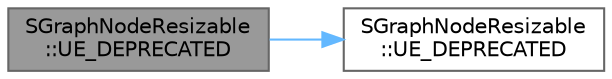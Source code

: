 digraph "SGraphNodeResizable::UE_DEPRECATED"
{
 // INTERACTIVE_SVG=YES
 // LATEX_PDF_SIZE
  bgcolor="transparent";
  edge [fontname=Helvetica,fontsize=10,labelfontname=Helvetica,labelfontsize=10];
  node [fontname=Helvetica,fontsize=10,shape=box,height=0.2,width=0.4];
  rankdir="LR";
  Node1 [id="Node000001",label="SGraphNodeResizable\l::UE_DEPRECATED",height=0.2,width=0.4,color="gray40", fillcolor="grey60", style="filled", fontcolor="black",tooltip="Return largest desired node size."];
  Node1 -> Node2 [id="edge1_Node000001_Node000002",color="steelblue1",style="solid",tooltip=" "];
  Node2 [id="Node000002",label="SGraphNodeResizable\l::UE_DEPRECATED",height=0.2,width=0.4,color="grey40", fillcolor="white", style="filled",URL="$da/d59/classSGraphNodeResizable.html#ae6a0adccc79f20625d31afbee13f9261",tooltip="Return smallest desired node size."];
}
